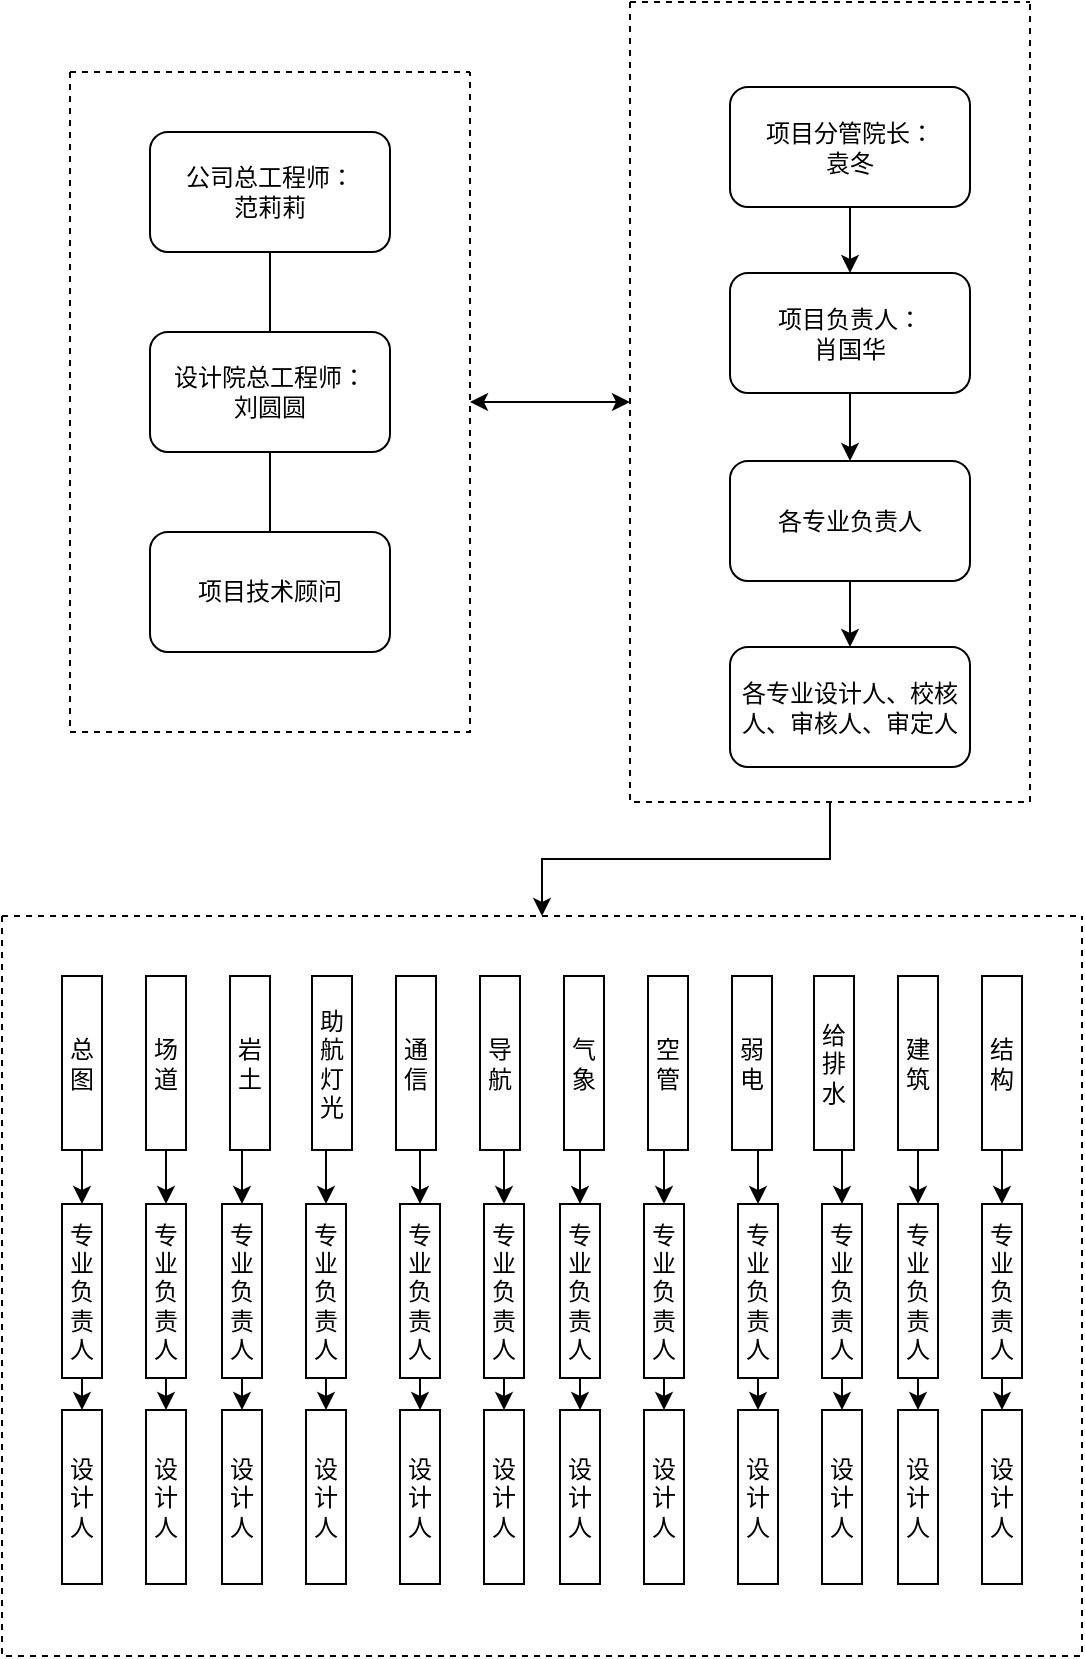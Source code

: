<mxfile version="21.0.4" type="github"><diagram name="第 1 页" id="prUCpuIl8gHjNgVUhEzx"><mxGraphModel dx="2027" dy="1148" grid="1" gridSize="10" guides="1" tooltips="1" connect="1" arrows="1" fold="1" page="1" pageScale="1" pageWidth="827" pageHeight="1169" math="0" shadow="0"><root><mxCell id="0"/><mxCell id="1" parent="0"/><mxCell id="epfutq0Jrkd2EPMX2IfH-25" style="edgeStyle=orthogonalEdgeStyle;rounded=0;orthogonalLoop=1;jettySize=auto;html=1;exitX=0.5;exitY=1;exitDx=0;exitDy=0;entryX=0.5;entryY=0;entryDx=0;entryDy=0;endArrow=none;endFill=0;" edge="1" parent="1" source="epfutq0Jrkd2EPMX2IfH-11" target="epfutq0Jrkd2EPMX2IfH-14"><mxGeometry relative="1" as="geometry"/></mxCell><mxCell id="epfutq0Jrkd2EPMX2IfH-11" value="公司总工程师：&lt;br&gt;范莉莉" style="whiteSpace=wrap;html=1;rounded=1;" vertex="1" parent="1"><mxGeometry x="204" y="158" width="120" height="60" as="geometry"/></mxCell><mxCell id="epfutq0Jrkd2EPMX2IfH-16" value="" style="edgeStyle=orthogonalEdgeStyle;rounded=0;orthogonalLoop=1;jettySize=auto;html=1;endArrow=none;endFill=0;" edge="1" parent="1" source="epfutq0Jrkd2EPMX2IfH-14" target="epfutq0Jrkd2EPMX2IfH-15"><mxGeometry relative="1" as="geometry"/></mxCell><mxCell id="epfutq0Jrkd2EPMX2IfH-14" value="设计院总工程师：&lt;br&gt;刘圆圆" style="whiteSpace=wrap;html=1;rounded=1;" vertex="1" parent="1"><mxGeometry x="204" y="258" width="120" height="60" as="geometry"/></mxCell><mxCell id="epfutq0Jrkd2EPMX2IfH-15" value="项目技术顾问" style="whiteSpace=wrap;html=1;rounded=1;" vertex="1" parent="1"><mxGeometry x="204" y="358" width="120" height="60" as="geometry"/></mxCell><mxCell id="epfutq0Jrkd2EPMX2IfH-29" value="" style="swimlane;startSize=0;dashed=1;" vertex="1" parent="1"><mxGeometry x="164" y="128" width="200" height="330" as="geometry"><mxRectangle x="110" y="100" width="50" height="40" as="alternateBounds"/></mxGeometry></mxCell><mxCell id="epfutq0Jrkd2EPMX2IfH-108" style="edgeStyle=orthogonalEdgeStyle;rounded=0;orthogonalLoop=1;jettySize=auto;html=1;exitX=0.5;exitY=1;exitDx=0;exitDy=0;" edge="1" parent="1" source="epfutq0Jrkd2EPMX2IfH-31" target="epfutq0Jrkd2EPMX2IfH-33"><mxGeometry relative="1" as="geometry"/></mxCell><mxCell id="epfutq0Jrkd2EPMX2IfH-31" value="" style="swimlane;startSize=0;dashed=1;" vertex="1" parent="1"><mxGeometry x="444" y="93" width="200" height="400" as="geometry"><mxRectangle x="110" y="100" width="50" height="40" as="alternateBounds"/></mxGeometry></mxCell><mxCell id="epfutq0Jrkd2EPMX2IfH-47" value="" style="group" vertex="1" connectable="0" parent="epfutq0Jrkd2EPMX2IfH-31"><mxGeometry x="50" y="42.5" width="120" height="340" as="geometry"/></mxCell><mxCell id="epfutq0Jrkd2EPMX2IfH-1" value="项目分管院长：&lt;br&gt;袁冬" style="rounded=1;whiteSpace=wrap;html=1;" vertex="1" parent="epfutq0Jrkd2EPMX2IfH-47"><mxGeometry width="120" height="60" as="geometry"/></mxCell><mxCell id="epfutq0Jrkd2EPMX2IfH-5" value="项目负责人：&lt;br&gt;肖国华" style="whiteSpace=wrap;html=1;rounded=1;" vertex="1" parent="epfutq0Jrkd2EPMX2IfH-47"><mxGeometry y="93" width="120" height="60" as="geometry"/></mxCell><mxCell id="epfutq0Jrkd2EPMX2IfH-6" value="" style="edgeStyle=orthogonalEdgeStyle;rounded=0;orthogonalLoop=1;jettySize=auto;html=1;" edge="1" parent="epfutq0Jrkd2EPMX2IfH-47" source="epfutq0Jrkd2EPMX2IfH-1" target="epfutq0Jrkd2EPMX2IfH-5"><mxGeometry relative="1" as="geometry"/></mxCell><mxCell id="epfutq0Jrkd2EPMX2IfH-7" value="各专业负责人" style="whiteSpace=wrap;html=1;rounded=1;" vertex="1" parent="epfutq0Jrkd2EPMX2IfH-47"><mxGeometry y="187" width="120" height="60" as="geometry"/></mxCell><mxCell id="epfutq0Jrkd2EPMX2IfH-8" value="" style="edgeStyle=orthogonalEdgeStyle;rounded=0;orthogonalLoop=1;jettySize=auto;html=1;" edge="1" parent="epfutq0Jrkd2EPMX2IfH-47" source="epfutq0Jrkd2EPMX2IfH-5" target="epfutq0Jrkd2EPMX2IfH-7"><mxGeometry relative="1" as="geometry"/></mxCell><mxCell id="epfutq0Jrkd2EPMX2IfH-9" value="各专业设计人、校核人、审核人、审定人" style="whiteSpace=wrap;html=1;rounded=1;" vertex="1" parent="epfutq0Jrkd2EPMX2IfH-47"><mxGeometry y="280" width="120" height="60" as="geometry"/></mxCell><mxCell id="epfutq0Jrkd2EPMX2IfH-10" value="" style="edgeStyle=orthogonalEdgeStyle;rounded=0;orthogonalLoop=1;jettySize=auto;html=1;" edge="1" parent="epfutq0Jrkd2EPMX2IfH-47" source="epfutq0Jrkd2EPMX2IfH-7" target="epfutq0Jrkd2EPMX2IfH-9"><mxGeometry relative="1" as="geometry"/></mxCell><mxCell id="epfutq0Jrkd2EPMX2IfH-32" value="" style="endArrow=classic;startArrow=classic;html=1;rounded=0;exitX=1;exitY=0.5;exitDx=0;exitDy=0;entryX=0;entryY=0.5;entryDx=0;entryDy=0;" edge="1" parent="1" source="epfutq0Jrkd2EPMX2IfH-29" target="epfutq0Jrkd2EPMX2IfH-31"><mxGeometry width="50" height="50" relative="1" as="geometry"><mxPoint x="720" y="440" as="sourcePoint"/><mxPoint x="530" y="293" as="targetPoint"/></mxGeometry></mxCell><mxCell id="epfutq0Jrkd2EPMX2IfH-33" value="" style="swimlane;startSize=0;dashed=1;" vertex="1" parent="1"><mxGeometry x="130" y="550" width="540" height="370" as="geometry"/></mxCell><mxCell id="epfutq0Jrkd2EPMX2IfH-46" value="" style="group" vertex="1" connectable="0" parent="epfutq0Jrkd2EPMX2IfH-33"><mxGeometry x="30" y="30" width="480" height="87" as="geometry"/></mxCell><mxCell id="epfutq0Jrkd2EPMX2IfH-34" value="&lt;font face=&quot;Verdana&quot;&gt;总图&lt;/font&gt;" style="rounded=0;whiteSpace=wrap;html=1;" vertex="1" parent="epfutq0Jrkd2EPMX2IfH-46"><mxGeometry width="20" height="87" as="geometry"/></mxCell><mxCell id="epfutq0Jrkd2EPMX2IfH-35" value="&lt;font face=&quot;Verdana&quot;&gt;场道&lt;/font&gt;" style="rounded=0;whiteSpace=wrap;html=1;" vertex="1" parent="epfutq0Jrkd2EPMX2IfH-46"><mxGeometry x="42" width="20" height="87" as="geometry"/></mxCell><mxCell id="epfutq0Jrkd2EPMX2IfH-36" value="&lt;font face=&quot;Verdana&quot;&gt;岩土&lt;/font&gt;" style="rounded=0;whiteSpace=wrap;html=1;" vertex="1" parent="epfutq0Jrkd2EPMX2IfH-46"><mxGeometry x="84" width="20" height="87" as="geometry"/></mxCell><mxCell id="epfutq0Jrkd2EPMX2IfH-37" value="&lt;font face=&quot;Verdana&quot;&gt;助航灯光&lt;/font&gt;" style="rounded=0;whiteSpace=wrap;html=1;" vertex="1" parent="epfutq0Jrkd2EPMX2IfH-46"><mxGeometry x="125" width="20" height="87" as="geometry"/></mxCell><mxCell id="epfutq0Jrkd2EPMX2IfH-38" value="&lt;font face=&quot;Verdana&quot;&gt;通信&lt;/font&gt;" style="rounded=0;whiteSpace=wrap;html=1;" vertex="1" parent="epfutq0Jrkd2EPMX2IfH-46"><mxGeometry x="167" width="20" height="87" as="geometry"/></mxCell><mxCell id="epfutq0Jrkd2EPMX2IfH-39" value="&lt;font face=&quot;Verdana&quot;&gt;导航&lt;/font&gt;" style="rounded=0;whiteSpace=wrap;html=1;" vertex="1" parent="epfutq0Jrkd2EPMX2IfH-46"><mxGeometry x="209" width="20" height="87" as="geometry"/></mxCell><mxCell id="epfutq0Jrkd2EPMX2IfH-40" value="&lt;font face=&quot;Verdana&quot;&gt;气象&lt;/font&gt;" style="rounded=0;whiteSpace=wrap;html=1;" vertex="1" parent="epfutq0Jrkd2EPMX2IfH-46"><mxGeometry x="251" width="20" height="87" as="geometry"/></mxCell><mxCell id="epfutq0Jrkd2EPMX2IfH-41" value="&lt;font face=&quot;Verdana&quot;&gt;空管&lt;/font&gt;" style="rounded=0;whiteSpace=wrap;html=1;" vertex="1" parent="epfutq0Jrkd2EPMX2IfH-46"><mxGeometry x="293" width="20" height="87" as="geometry"/></mxCell><mxCell id="epfutq0Jrkd2EPMX2IfH-42" value="&lt;font face=&quot;Verdana&quot;&gt;弱电&lt;/font&gt;" style="rounded=0;whiteSpace=wrap;html=1;" vertex="1" parent="epfutq0Jrkd2EPMX2IfH-46"><mxGeometry x="335" width="20" height="87" as="geometry"/></mxCell><mxCell id="epfutq0Jrkd2EPMX2IfH-43" value="&lt;font face=&quot;Verdana&quot;&gt;给排水&lt;/font&gt;" style="rounded=0;whiteSpace=wrap;html=1;" vertex="1" parent="epfutq0Jrkd2EPMX2IfH-46"><mxGeometry x="376" width="20" height="87" as="geometry"/></mxCell><mxCell id="epfutq0Jrkd2EPMX2IfH-44" value="&lt;font face=&quot;Verdana&quot;&gt;建筑&lt;/font&gt;" style="rounded=0;whiteSpace=wrap;html=1;" vertex="1" parent="epfutq0Jrkd2EPMX2IfH-46"><mxGeometry x="418" width="20" height="87" as="geometry"/></mxCell><mxCell id="epfutq0Jrkd2EPMX2IfH-45" value="&lt;font face=&quot;Verdana&quot;&gt;结构&lt;/font&gt;" style="rounded=0;whiteSpace=wrap;html=1;" vertex="1" parent="epfutq0Jrkd2EPMX2IfH-46"><mxGeometry x="460" width="20" height="87" as="geometry"/></mxCell><mxCell id="epfutq0Jrkd2EPMX2IfH-48" value="" style="group" vertex="1" connectable="0" parent="epfutq0Jrkd2EPMX2IfH-33"><mxGeometry x="30" y="150" width="480" height="184" as="geometry"/></mxCell><mxCell id="epfutq0Jrkd2EPMX2IfH-49" value="&lt;font face=&quot;Verdana&quot;&gt;专业负责人&lt;/font&gt;" style="rounded=0;whiteSpace=wrap;html=1;" vertex="1" parent="epfutq0Jrkd2EPMX2IfH-48"><mxGeometry y="-6" width="20" height="87" as="geometry"/></mxCell><mxCell id="epfutq0Jrkd2EPMX2IfH-64" value="&lt;font face=&quot;Verdana&quot;&gt;专业负责人&lt;/font&gt;" style="rounded=0;whiteSpace=wrap;html=1;" vertex="1" parent="epfutq0Jrkd2EPMX2IfH-48"><mxGeometry x="42" y="-6" width="20" height="87" as="geometry"/></mxCell><mxCell id="epfutq0Jrkd2EPMX2IfH-65" style="edgeStyle=orthogonalEdgeStyle;rounded=0;orthogonalLoop=1;jettySize=auto;html=1;exitX=0.5;exitY=1;exitDx=0;exitDy=0;entryX=0.5;entryY=0;entryDx=0;entryDy=0;" edge="1" target="epfutq0Jrkd2EPMX2IfH-64" parent="epfutq0Jrkd2EPMX2IfH-48"><mxGeometry relative="1" as="geometry"><mxPoint x="52" y="-33" as="sourcePoint"/></mxGeometry></mxCell><mxCell id="epfutq0Jrkd2EPMX2IfH-66" value="&lt;font face=&quot;Verdana&quot;&gt;设计人&lt;/font&gt;" style="rounded=0;whiteSpace=wrap;html=1;" vertex="1" parent="epfutq0Jrkd2EPMX2IfH-48"><mxGeometry x="42" y="97" width="20" height="87" as="geometry"/></mxCell><mxCell id="epfutq0Jrkd2EPMX2IfH-67" style="edgeStyle=orthogonalEdgeStyle;rounded=0;orthogonalLoop=1;jettySize=auto;html=1;exitX=0.25;exitY=1;exitDx=0;exitDy=0;entryX=0.5;entryY=0;entryDx=0;entryDy=0;" edge="1" source="epfutq0Jrkd2EPMX2IfH-64" target="epfutq0Jrkd2EPMX2IfH-66" parent="epfutq0Jrkd2EPMX2IfH-48"><mxGeometry relative="1" as="geometry"/></mxCell><mxCell id="epfutq0Jrkd2EPMX2IfH-68" value="&lt;font face=&quot;Verdana&quot;&gt;专业负责人&lt;/font&gt;" style="rounded=0;whiteSpace=wrap;html=1;" vertex="1" parent="epfutq0Jrkd2EPMX2IfH-48"><mxGeometry x="80" y="-6" width="20" height="87" as="geometry"/></mxCell><mxCell id="epfutq0Jrkd2EPMX2IfH-69" value="&lt;font face=&quot;Verdana&quot;&gt;专业负责人&lt;/font&gt;" style="rounded=0;whiteSpace=wrap;html=1;" vertex="1" parent="epfutq0Jrkd2EPMX2IfH-48"><mxGeometry x="122" y="-6" width="20" height="87" as="geometry"/></mxCell><mxCell id="epfutq0Jrkd2EPMX2IfH-70" style="edgeStyle=orthogonalEdgeStyle;rounded=0;orthogonalLoop=1;jettySize=auto;html=1;exitX=0.5;exitY=1;exitDx=0;exitDy=0;entryX=0.5;entryY=0;entryDx=0;entryDy=0;" edge="1" target="epfutq0Jrkd2EPMX2IfH-69" parent="epfutq0Jrkd2EPMX2IfH-48"><mxGeometry relative="1" as="geometry"><mxPoint x="132" y="-33" as="sourcePoint"/></mxGeometry></mxCell><mxCell id="epfutq0Jrkd2EPMX2IfH-71" value="&lt;font face=&quot;Verdana&quot;&gt;设计人&lt;/font&gt;" style="rounded=0;whiteSpace=wrap;html=1;" vertex="1" parent="epfutq0Jrkd2EPMX2IfH-48"><mxGeometry x="122" y="97" width="20" height="87" as="geometry"/></mxCell><mxCell id="epfutq0Jrkd2EPMX2IfH-72" style="edgeStyle=orthogonalEdgeStyle;rounded=0;orthogonalLoop=1;jettySize=auto;html=1;exitX=0.25;exitY=1;exitDx=0;exitDy=0;entryX=0.5;entryY=0;entryDx=0;entryDy=0;" edge="1" source="epfutq0Jrkd2EPMX2IfH-69" target="epfutq0Jrkd2EPMX2IfH-71" parent="epfutq0Jrkd2EPMX2IfH-48"><mxGeometry relative="1" as="geometry"/></mxCell><mxCell id="epfutq0Jrkd2EPMX2IfH-73" style="edgeStyle=orthogonalEdgeStyle;rounded=0;orthogonalLoop=1;jettySize=auto;html=1;exitX=0.5;exitY=1;exitDx=0;exitDy=0;entryX=0.5;entryY=0;entryDx=0;entryDy=0;" edge="1" target="epfutq0Jrkd2EPMX2IfH-68" parent="epfutq0Jrkd2EPMX2IfH-48"><mxGeometry relative="1" as="geometry"><mxPoint x="90" y="-33" as="sourcePoint"/></mxGeometry></mxCell><mxCell id="epfutq0Jrkd2EPMX2IfH-74" value="&lt;font face=&quot;Verdana&quot;&gt;设计人&lt;/font&gt;" style="rounded=0;whiteSpace=wrap;html=1;" vertex="1" parent="epfutq0Jrkd2EPMX2IfH-48"><mxGeometry x="80" y="97" width="20" height="87" as="geometry"/></mxCell><mxCell id="epfutq0Jrkd2EPMX2IfH-75" style="edgeStyle=orthogonalEdgeStyle;rounded=0;orthogonalLoop=1;jettySize=auto;html=1;exitX=0.25;exitY=1;exitDx=0;exitDy=0;entryX=0.5;entryY=0;entryDx=0;entryDy=0;" edge="1" source="epfutq0Jrkd2EPMX2IfH-68" target="epfutq0Jrkd2EPMX2IfH-74" parent="epfutq0Jrkd2EPMX2IfH-48"><mxGeometry relative="1" as="geometry"/></mxCell><mxCell id="epfutq0Jrkd2EPMX2IfH-76" value="&lt;font face=&quot;Verdana&quot;&gt;专业负责人&lt;/font&gt;" style="rounded=0;whiteSpace=wrap;html=1;" vertex="1" parent="epfutq0Jrkd2EPMX2IfH-48"><mxGeometry x="169" y="-6" width="20" height="87" as="geometry"/></mxCell><mxCell id="epfutq0Jrkd2EPMX2IfH-77" value="&lt;font face=&quot;Verdana&quot;&gt;专业负责人&lt;/font&gt;" style="rounded=0;whiteSpace=wrap;html=1;" vertex="1" parent="epfutq0Jrkd2EPMX2IfH-48"><mxGeometry x="211" y="-6" width="20" height="87" as="geometry"/></mxCell><mxCell id="epfutq0Jrkd2EPMX2IfH-78" style="edgeStyle=orthogonalEdgeStyle;rounded=0;orthogonalLoop=1;jettySize=auto;html=1;exitX=0.5;exitY=1;exitDx=0;exitDy=0;entryX=0.5;entryY=0;entryDx=0;entryDy=0;" edge="1" target="epfutq0Jrkd2EPMX2IfH-77" parent="epfutq0Jrkd2EPMX2IfH-48"><mxGeometry relative="1" as="geometry"><mxPoint x="221" y="-33" as="sourcePoint"/></mxGeometry></mxCell><mxCell id="epfutq0Jrkd2EPMX2IfH-79" value="&lt;font face=&quot;Verdana&quot;&gt;设计人&lt;/font&gt;" style="rounded=0;whiteSpace=wrap;html=1;" vertex="1" parent="epfutq0Jrkd2EPMX2IfH-48"><mxGeometry x="211" y="97" width="20" height="87" as="geometry"/></mxCell><mxCell id="epfutq0Jrkd2EPMX2IfH-80" style="edgeStyle=orthogonalEdgeStyle;rounded=0;orthogonalLoop=1;jettySize=auto;html=1;exitX=0.25;exitY=1;exitDx=0;exitDy=0;entryX=0.5;entryY=0;entryDx=0;entryDy=0;" edge="1" source="epfutq0Jrkd2EPMX2IfH-77" target="epfutq0Jrkd2EPMX2IfH-79" parent="epfutq0Jrkd2EPMX2IfH-48"><mxGeometry relative="1" as="geometry"/></mxCell><mxCell id="epfutq0Jrkd2EPMX2IfH-81" value="&lt;font face=&quot;Verdana&quot;&gt;专业负责人&lt;/font&gt;" style="rounded=0;whiteSpace=wrap;html=1;" vertex="1" parent="epfutq0Jrkd2EPMX2IfH-48"><mxGeometry x="249" y="-6" width="20" height="87" as="geometry"/></mxCell><mxCell id="epfutq0Jrkd2EPMX2IfH-82" value="&lt;font face=&quot;Verdana&quot;&gt;专业负责人&lt;/font&gt;" style="rounded=0;whiteSpace=wrap;html=1;" vertex="1" parent="epfutq0Jrkd2EPMX2IfH-48"><mxGeometry x="291" y="-6" width="20" height="87" as="geometry"/></mxCell><mxCell id="epfutq0Jrkd2EPMX2IfH-83" style="edgeStyle=orthogonalEdgeStyle;rounded=0;orthogonalLoop=1;jettySize=auto;html=1;exitX=0.5;exitY=1;exitDx=0;exitDy=0;entryX=0.5;entryY=0;entryDx=0;entryDy=0;" edge="1" target="epfutq0Jrkd2EPMX2IfH-82" parent="epfutq0Jrkd2EPMX2IfH-48"><mxGeometry relative="1" as="geometry"><mxPoint x="301" y="-33" as="sourcePoint"/></mxGeometry></mxCell><mxCell id="epfutq0Jrkd2EPMX2IfH-84" value="&lt;font face=&quot;Verdana&quot;&gt;设计人&lt;/font&gt;" style="rounded=0;whiteSpace=wrap;html=1;" vertex="1" parent="epfutq0Jrkd2EPMX2IfH-48"><mxGeometry x="291" y="97" width="20" height="87" as="geometry"/></mxCell><mxCell id="epfutq0Jrkd2EPMX2IfH-85" style="edgeStyle=orthogonalEdgeStyle;rounded=0;orthogonalLoop=1;jettySize=auto;html=1;exitX=0.25;exitY=1;exitDx=0;exitDy=0;entryX=0.5;entryY=0;entryDx=0;entryDy=0;" edge="1" source="epfutq0Jrkd2EPMX2IfH-82" target="epfutq0Jrkd2EPMX2IfH-84" parent="epfutq0Jrkd2EPMX2IfH-48"><mxGeometry relative="1" as="geometry"/></mxCell><mxCell id="epfutq0Jrkd2EPMX2IfH-86" style="edgeStyle=orthogonalEdgeStyle;rounded=0;orthogonalLoop=1;jettySize=auto;html=1;exitX=0.5;exitY=1;exitDx=0;exitDy=0;entryX=0.5;entryY=0;entryDx=0;entryDy=0;" edge="1" target="epfutq0Jrkd2EPMX2IfH-81" parent="epfutq0Jrkd2EPMX2IfH-48"><mxGeometry relative="1" as="geometry"><mxPoint x="259" y="-33" as="sourcePoint"/></mxGeometry></mxCell><mxCell id="epfutq0Jrkd2EPMX2IfH-87" value="&lt;font face=&quot;Verdana&quot;&gt;设计人&lt;/font&gt;" style="rounded=0;whiteSpace=wrap;html=1;" vertex="1" parent="epfutq0Jrkd2EPMX2IfH-48"><mxGeometry x="249" y="97" width="20" height="87" as="geometry"/></mxCell><mxCell id="epfutq0Jrkd2EPMX2IfH-88" style="edgeStyle=orthogonalEdgeStyle;rounded=0;orthogonalLoop=1;jettySize=auto;html=1;exitX=0.25;exitY=1;exitDx=0;exitDy=0;entryX=0.5;entryY=0;entryDx=0;entryDy=0;" edge="1" source="epfutq0Jrkd2EPMX2IfH-81" target="epfutq0Jrkd2EPMX2IfH-87" parent="epfutq0Jrkd2EPMX2IfH-48"><mxGeometry relative="1" as="geometry"/></mxCell><mxCell id="epfutq0Jrkd2EPMX2IfH-89" style="edgeStyle=orthogonalEdgeStyle;rounded=0;orthogonalLoop=1;jettySize=auto;html=1;exitX=0.5;exitY=1;exitDx=0;exitDy=0;entryX=0.5;entryY=0;entryDx=0;entryDy=0;" edge="1" target="epfutq0Jrkd2EPMX2IfH-76" parent="epfutq0Jrkd2EPMX2IfH-48"><mxGeometry relative="1" as="geometry"><mxPoint x="179" y="-33" as="sourcePoint"/></mxGeometry></mxCell><mxCell id="epfutq0Jrkd2EPMX2IfH-90" value="&lt;font face=&quot;Verdana&quot;&gt;设计人&lt;/font&gt;" style="rounded=0;whiteSpace=wrap;html=1;" vertex="1" parent="epfutq0Jrkd2EPMX2IfH-48"><mxGeometry x="169" y="97" width="20" height="87" as="geometry"/></mxCell><mxCell id="epfutq0Jrkd2EPMX2IfH-91" style="edgeStyle=orthogonalEdgeStyle;rounded=0;orthogonalLoop=1;jettySize=auto;html=1;exitX=0.25;exitY=1;exitDx=0;exitDy=0;entryX=0.5;entryY=0;entryDx=0;entryDy=0;" edge="1" source="epfutq0Jrkd2EPMX2IfH-76" target="epfutq0Jrkd2EPMX2IfH-90" parent="epfutq0Jrkd2EPMX2IfH-48"><mxGeometry relative="1" as="geometry"/></mxCell><mxCell id="epfutq0Jrkd2EPMX2IfH-92" value="&lt;font face=&quot;Verdana&quot;&gt;专业负责人&lt;/font&gt;" style="rounded=0;whiteSpace=wrap;html=1;" vertex="1" parent="epfutq0Jrkd2EPMX2IfH-48"><mxGeometry x="338" y="-6" width="20" height="87" as="geometry"/></mxCell><mxCell id="epfutq0Jrkd2EPMX2IfH-93" value="&lt;font face=&quot;Verdana&quot;&gt;专业负责人&lt;/font&gt;" style="rounded=0;whiteSpace=wrap;html=1;" vertex="1" parent="epfutq0Jrkd2EPMX2IfH-48"><mxGeometry x="380" y="-6" width="20" height="87" as="geometry"/></mxCell><mxCell id="epfutq0Jrkd2EPMX2IfH-94" style="edgeStyle=orthogonalEdgeStyle;rounded=0;orthogonalLoop=1;jettySize=auto;html=1;exitX=0.5;exitY=1;exitDx=0;exitDy=0;entryX=0.5;entryY=0;entryDx=0;entryDy=0;" edge="1" target="epfutq0Jrkd2EPMX2IfH-93" parent="epfutq0Jrkd2EPMX2IfH-48"><mxGeometry relative="1" as="geometry"><mxPoint x="390" y="-33" as="sourcePoint"/></mxGeometry></mxCell><mxCell id="epfutq0Jrkd2EPMX2IfH-95" value="&lt;font face=&quot;Verdana&quot;&gt;设计人&lt;/font&gt;" style="rounded=0;whiteSpace=wrap;html=1;" vertex="1" parent="epfutq0Jrkd2EPMX2IfH-48"><mxGeometry x="380" y="97" width="20" height="87" as="geometry"/></mxCell><mxCell id="epfutq0Jrkd2EPMX2IfH-96" style="edgeStyle=orthogonalEdgeStyle;rounded=0;orthogonalLoop=1;jettySize=auto;html=1;exitX=0.25;exitY=1;exitDx=0;exitDy=0;entryX=0.5;entryY=0;entryDx=0;entryDy=0;" edge="1" source="epfutq0Jrkd2EPMX2IfH-93" target="epfutq0Jrkd2EPMX2IfH-95" parent="epfutq0Jrkd2EPMX2IfH-48"><mxGeometry relative="1" as="geometry"/></mxCell><mxCell id="epfutq0Jrkd2EPMX2IfH-97" value="&lt;font face=&quot;Verdana&quot;&gt;专业负责人&lt;/font&gt;" style="rounded=0;whiteSpace=wrap;html=1;" vertex="1" parent="epfutq0Jrkd2EPMX2IfH-48"><mxGeometry x="418" y="-6" width="20" height="87" as="geometry"/></mxCell><mxCell id="epfutq0Jrkd2EPMX2IfH-98" value="&lt;font face=&quot;Verdana&quot;&gt;专业负责人&lt;/font&gt;" style="rounded=0;whiteSpace=wrap;html=1;" vertex="1" parent="epfutq0Jrkd2EPMX2IfH-48"><mxGeometry x="460" y="-6" width="20" height="87" as="geometry"/></mxCell><mxCell id="epfutq0Jrkd2EPMX2IfH-99" style="edgeStyle=orthogonalEdgeStyle;rounded=0;orthogonalLoop=1;jettySize=auto;html=1;exitX=0.5;exitY=1;exitDx=0;exitDy=0;entryX=0.5;entryY=0;entryDx=0;entryDy=0;" edge="1" target="epfutq0Jrkd2EPMX2IfH-98" parent="epfutq0Jrkd2EPMX2IfH-48"><mxGeometry relative="1" as="geometry"><mxPoint x="470" y="-33" as="sourcePoint"/></mxGeometry></mxCell><mxCell id="epfutq0Jrkd2EPMX2IfH-100" value="&lt;font face=&quot;Verdana&quot;&gt;设计人&lt;/font&gt;" style="rounded=0;whiteSpace=wrap;html=1;" vertex="1" parent="epfutq0Jrkd2EPMX2IfH-48"><mxGeometry x="460" y="97" width="20" height="87" as="geometry"/></mxCell><mxCell id="epfutq0Jrkd2EPMX2IfH-101" style="edgeStyle=orthogonalEdgeStyle;rounded=0;orthogonalLoop=1;jettySize=auto;html=1;exitX=0.25;exitY=1;exitDx=0;exitDy=0;entryX=0.5;entryY=0;entryDx=0;entryDy=0;" edge="1" source="epfutq0Jrkd2EPMX2IfH-98" target="epfutq0Jrkd2EPMX2IfH-100" parent="epfutq0Jrkd2EPMX2IfH-48"><mxGeometry relative="1" as="geometry"/></mxCell><mxCell id="epfutq0Jrkd2EPMX2IfH-102" style="edgeStyle=orthogonalEdgeStyle;rounded=0;orthogonalLoop=1;jettySize=auto;html=1;exitX=0.5;exitY=1;exitDx=0;exitDy=0;entryX=0.5;entryY=0;entryDx=0;entryDy=0;" edge="1" target="epfutq0Jrkd2EPMX2IfH-97" parent="epfutq0Jrkd2EPMX2IfH-48"><mxGeometry relative="1" as="geometry"><mxPoint x="428" y="-33" as="sourcePoint"/></mxGeometry></mxCell><mxCell id="epfutq0Jrkd2EPMX2IfH-103" value="&lt;font face=&quot;Verdana&quot;&gt;设计人&lt;/font&gt;" style="rounded=0;whiteSpace=wrap;html=1;" vertex="1" parent="epfutq0Jrkd2EPMX2IfH-48"><mxGeometry x="418" y="97" width="20" height="87" as="geometry"/></mxCell><mxCell id="epfutq0Jrkd2EPMX2IfH-104" style="edgeStyle=orthogonalEdgeStyle;rounded=0;orthogonalLoop=1;jettySize=auto;html=1;exitX=0.25;exitY=1;exitDx=0;exitDy=0;entryX=0.5;entryY=0;entryDx=0;entryDy=0;" edge="1" source="epfutq0Jrkd2EPMX2IfH-97" target="epfutq0Jrkd2EPMX2IfH-103" parent="epfutq0Jrkd2EPMX2IfH-48"><mxGeometry relative="1" as="geometry"/></mxCell><mxCell id="epfutq0Jrkd2EPMX2IfH-105" style="edgeStyle=orthogonalEdgeStyle;rounded=0;orthogonalLoop=1;jettySize=auto;html=1;exitX=0.5;exitY=1;exitDx=0;exitDy=0;entryX=0.5;entryY=0;entryDx=0;entryDy=0;" edge="1" target="epfutq0Jrkd2EPMX2IfH-92" parent="epfutq0Jrkd2EPMX2IfH-48"><mxGeometry relative="1" as="geometry"><mxPoint x="348" y="-33" as="sourcePoint"/></mxGeometry></mxCell><mxCell id="epfutq0Jrkd2EPMX2IfH-106" value="&lt;font face=&quot;Verdana&quot;&gt;设计人&lt;/font&gt;" style="rounded=0;whiteSpace=wrap;html=1;" vertex="1" parent="epfutq0Jrkd2EPMX2IfH-48"><mxGeometry x="338" y="97" width="20" height="87" as="geometry"/></mxCell><mxCell id="epfutq0Jrkd2EPMX2IfH-107" style="edgeStyle=orthogonalEdgeStyle;rounded=0;orthogonalLoop=1;jettySize=auto;html=1;exitX=0.25;exitY=1;exitDx=0;exitDy=0;entryX=0.5;entryY=0;entryDx=0;entryDy=0;" edge="1" source="epfutq0Jrkd2EPMX2IfH-92" target="epfutq0Jrkd2EPMX2IfH-106" parent="epfutq0Jrkd2EPMX2IfH-48"><mxGeometry relative="1" as="geometry"/></mxCell><mxCell id="epfutq0Jrkd2EPMX2IfH-61" style="edgeStyle=orthogonalEdgeStyle;rounded=0;orthogonalLoop=1;jettySize=auto;html=1;exitX=0.5;exitY=1;exitDx=0;exitDy=0;entryX=0.5;entryY=0;entryDx=0;entryDy=0;" edge="1" parent="epfutq0Jrkd2EPMX2IfH-33" source="epfutq0Jrkd2EPMX2IfH-34" target="epfutq0Jrkd2EPMX2IfH-49"><mxGeometry relative="1" as="geometry"/></mxCell><mxCell id="epfutq0Jrkd2EPMX2IfH-62" value="&lt;font face=&quot;Verdana&quot;&gt;设计人&lt;/font&gt;" style="rounded=0;whiteSpace=wrap;html=1;" vertex="1" parent="epfutq0Jrkd2EPMX2IfH-33"><mxGeometry x="30" y="247" width="20" height="87" as="geometry"/></mxCell><mxCell id="epfutq0Jrkd2EPMX2IfH-63" style="edgeStyle=orthogonalEdgeStyle;rounded=0;orthogonalLoop=1;jettySize=auto;html=1;exitX=0.25;exitY=1;exitDx=0;exitDy=0;entryX=0.5;entryY=0;entryDx=0;entryDy=0;" edge="1" parent="epfutq0Jrkd2EPMX2IfH-33" source="epfutq0Jrkd2EPMX2IfH-49" target="epfutq0Jrkd2EPMX2IfH-62"><mxGeometry relative="1" as="geometry"/></mxCell></root></mxGraphModel></diagram></mxfile>
